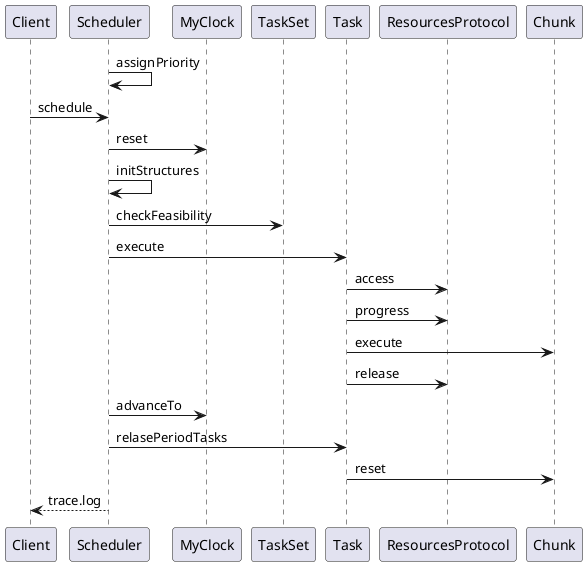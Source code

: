 @startuml sequence diagram RM

participant Client
Scheduler -> Scheduler : assignPriority
Client -> Scheduler : schedule
Scheduler -> MyClock : reset
Scheduler -> Scheduler : initStructures
Scheduler -> TaskSet : checkFeasibility
Scheduler -> Task : execute
Task -> ResourcesProtocol : access
Task -> ResourcesProtocol : progress
Task -> Chunk : execute
Task -> ResourcesProtocol : release
Scheduler -> MyClock : advanceTo
Scheduler -> Task : relasePeriodTasks
Task -> Chunk : reset
Scheduler --> Client : trace.log

@enduml